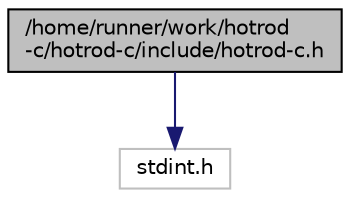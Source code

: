 digraph "/home/runner/work/hotrod-c/hotrod-c/include/hotrod-c.h"
{
 // LATEX_PDF_SIZE
  edge [fontname="Helvetica",fontsize="10",labelfontname="Helvetica",labelfontsize="10"];
  node [fontname="Helvetica",fontsize="10",shape=record];
  Node1 [label="/home/runner/work/hotrod\l-c/hotrod-c/include/hotrod-c.h",height=0.2,width=0.4,color="black", fillcolor="grey75", style="filled", fontcolor="black",tooltip="This is the C implementation of the hotrod 2.8 protocol for client. Use this implementation as refere..."];
  Node1 -> Node2 [color="midnightblue",fontsize="10",style="solid",fontname="Helvetica"];
  Node2 [label="stdint.h",height=0.2,width=0.4,color="grey75", fillcolor="white", style="filled",tooltip=" "];
}
